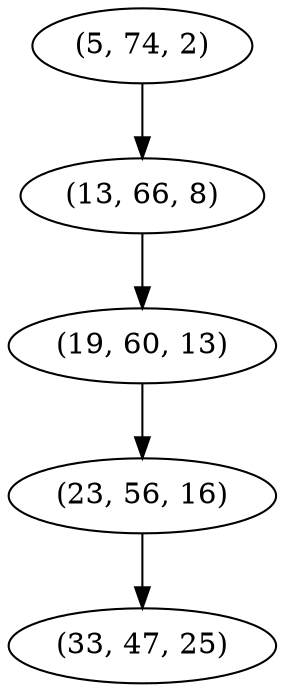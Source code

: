 digraph tree {
    "(5, 74, 2)";
    "(13, 66, 8)";
    "(19, 60, 13)";
    "(23, 56, 16)";
    "(33, 47, 25)";
    "(5, 74, 2)" -> "(13, 66, 8)";
    "(13, 66, 8)" -> "(19, 60, 13)";
    "(19, 60, 13)" -> "(23, 56, 16)";
    "(23, 56, 16)" -> "(33, 47, 25)";
}
